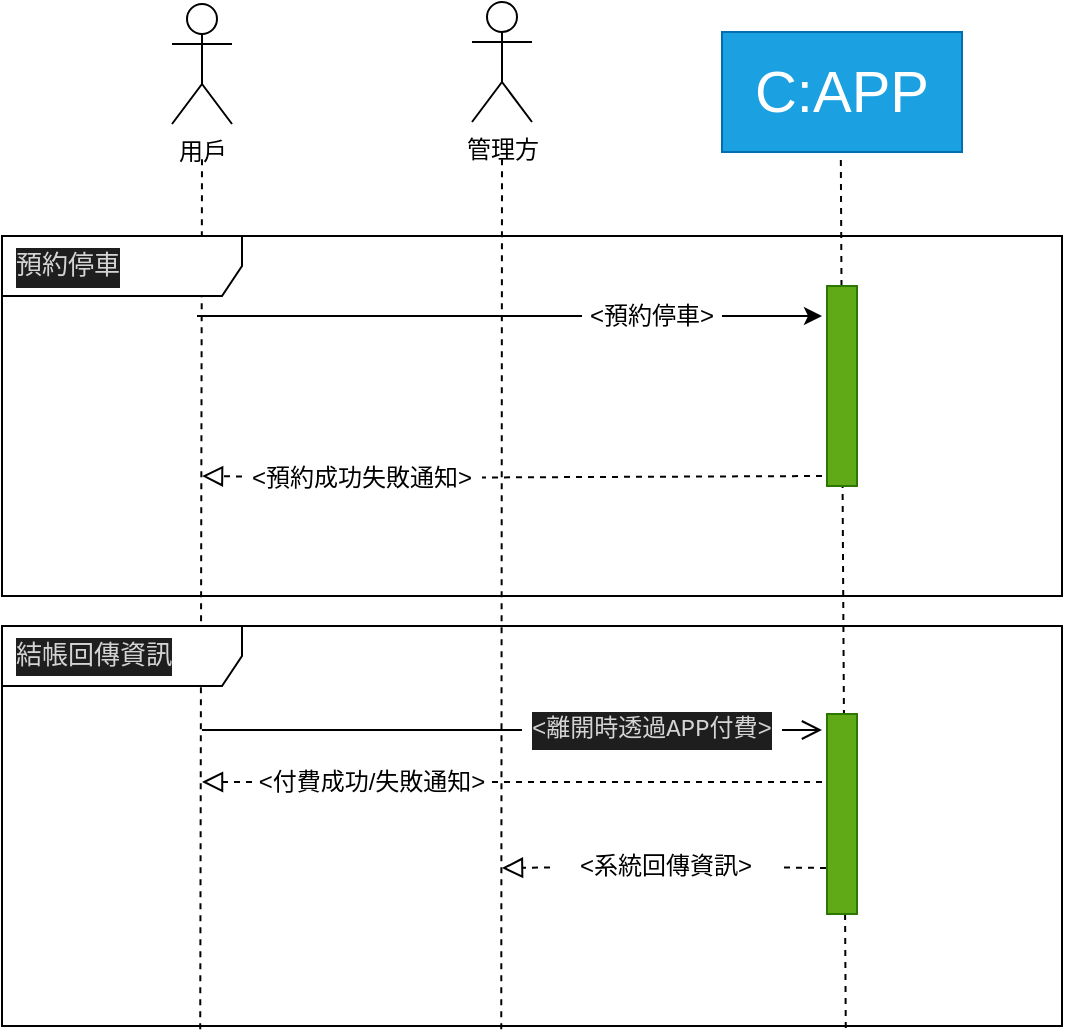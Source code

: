 <mxfile>
    <diagram id="dqAY-zV5HU2k5LdcvPs2" name="循序圖">
        <mxGraphModel dx="983" dy="466" grid="1" gridSize="10" guides="1" tooltips="1" connect="1" arrows="1" fold="1" page="1" pageScale="1" pageWidth="827" pageHeight="1169" math="0" shadow="0">
            <root>
                <mxCell id="0"/>
                <mxCell id="1" parent="0"/>
                <mxCell id="8" value="&lt;span style=&quot;font-size: 29px;&quot;&gt;C:APP&lt;/span&gt;" style="rounded=0;whiteSpace=wrap;html=1;fillColor=#1ba1e2;fontColor=#ffffff;strokeColor=#006EAF;" vertex="1" parent="1">
                    <mxGeometry x="530" y="188" width="120" height="60" as="geometry"/>
                </mxCell>
                <mxCell id="9" value="" style="endArrow=none;dashed=1;html=1;exitX=0.471;exitY=1.008;exitDx=0;exitDy=0;exitPerimeter=0;" edge="1" parent="1" source="44">
                    <mxGeometry width="50" height="50" relative="1" as="geometry">
                        <mxPoint x="420" y="910" as="sourcePoint"/>
                        <mxPoint x="420" y="250" as="targetPoint"/>
                    </mxGeometry>
                </mxCell>
                <mxCell id="10" value="" style="endArrow=none;dashed=1;html=1;startArrow=none;" edge="1" parent="1" source="15">
                    <mxGeometry width="50" height="50" relative="1" as="geometry">
                        <mxPoint x="589.41" y="850" as="sourcePoint"/>
                        <mxPoint x="589.41" y="250" as="targetPoint"/>
                    </mxGeometry>
                </mxCell>
                <mxCell id="11" value="" style="endArrow=classic;html=1;startArrow=none;" edge="1" parent="1" source="13">
                    <mxGeometry width="50" height="50" relative="1" as="geometry">
                        <mxPoint x="267.5" y="330" as="sourcePoint"/>
                        <mxPoint x="580" y="330" as="targetPoint"/>
                    </mxGeometry>
                </mxCell>
                <mxCell id="12" value="" style="endArrow=none;html=1;" edge="1" parent="1" target="13">
                    <mxGeometry width="50" height="50" relative="1" as="geometry">
                        <mxPoint x="267.5" y="330" as="sourcePoint"/>
                        <mxPoint x="587.5" y="330" as="targetPoint"/>
                    </mxGeometry>
                </mxCell>
                <mxCell id="13" value="&amp;lt;預約停車&amp;gt;" style="text;html=1;strokeColor=none;fillColor=none;align=center;verticalAlign=middle;whiteSpace=wrap;rounded=0;" vertex="1" parent="1">
                    <mxGeometry x="460" y="315" width="70" height="30" as="geometry"/>
                </mxCell>
                <mxCell id="14" value="" style="endArrow=none;dashed=1;html=1;exitX=0.796;exitY=1.005;exitDx=0;exitDy=0;exitPerimeter=0;" edge="1" parent="1" target="15" source="44">
                    <mxGeometry width="50" height="50" relative="1" as="geometry">
                        <mxPoint x="589" y="910" as="sourcePoint"/>
                        <mxPoint x="589.41" y="250" as="targetPoint"/>
                    </mxGeometry>
                </mxCell>
                <mxCell id="15" value="" style="rounded=0;whiteSpace=wrap;html=1;fontSize=29;fillColor=#60a917;fontColor=#ffffff;strokeColor=#2D7600;" vertex="1" parent="1">
                    <mxGeometry x="582.5" y="315" width="15" height="100" as="geometry"/>
                </mxCell>
                <mxCell id="16" value="" style="endArrow=none;dashed=1;html=1;exitX=0.187;exitY=1.008;exitDx=0;exitDy=0;exitPerimeter=0;" edge="1" parent="1" source="44">
                    <mxGeometry width="50" height="50" relative="1" as="geometry">
                        <mxPoint x="270" y="910" as="sourcePoint"/>
                        <mxPoint x="270.0" y="250" as="targetPoint"/>
                    </mxGeometry>
                </mxCell>
                <mxCell id="17" value="用戶" style="shape=umlActor;verticalLabelPosition=bottom;verticalAlign=top;html=1;outlineConnect=0;" vertex="1" parent="1">
                    <mxGeometry x="255" y="174" width="30" height="60" as="geometry"/>
                </mxCell>
                <mxCell id="18" value="管理方" style="shape=umlActor;verticalLabelPosition=bottom;verticalAlign=top;html=1;outlineConnect=0;" vertex="1" parent="1">
                    <mxGeometry x="405" y="173" width="30" height="60" as="geometry"/>
                </mxCell>
                <mxCell id="23" value="&lt;div style=&quot;color: rgb(212, 212, 212); background-color: rgb(30, 30, 30); font-family: Consolas, &amp;quot;Courier New&amp;quot;, monospace; line-height: 19px;&quot;&gt;&lt;font style=&quot;font-size: 13px;&quot;&gt;預約停車&lt;/font&gt;&lt;/div&gt;" style="shape=umlFrame;whiteSpace=wrap;html=1;width=120;height=30;boundedLbl=1;verticalAlign=middle;align=left;spacingLeft=5;" vertex="1" parent="1">
                    <mxGeometry x="170" y="290" width="530" height="180" as="geometry"/>
                </mxCell>
                <mxCell id="24" value="" style="endArrow=block;startArrow=none;endFill=0;startFill=0;endSize=8;html=1;verticalAlign=bottom;dashed=1;labelBackgroundColor=none;" edge="1" parent="1" source="26">
                    <mxGeometry width="160" relative="1" as="geometry">
                        <mxPoint x="580" y="410" as="sourcePoint"/>
                        <mxPoint x="270" y="410" as="targetPoint"/>
                    </mxGeometry>
                </mxCell>
                <mxCell id="25" value="" style="endArrow=none;startArrow=none;endFill=0;startFill=0;endSize=8;html=1;verticalAlign=bottom;dashed=1;labelBackgroundColor=none;" edge="1" parent="1" target="26">
                    <mxGeometry width="160" relative="1" as="geometry">
                        <mxPoint x="580" y="410" as="sourcePoint"/>
                        <mxPoint x="270" y="410" as="targetPoint"/>
                    </mxGeometry>
                </mxCell>
                <mxCell id="26" value="&amp;lt;預約成功失敗通知&amp;gt;" style="text;html=1;strokeColor=none;fillColor=none;align=center;verticalAlign=middle;whiteSpace=wrap;rounded=0;" vertex="1" parent="1">
                    <mxGeometry x="290" y="396" width="120" height="30" as="geometry"/>
                </mxCell>
                <mxCell id="30" value="" style="endArrow=open;startArrow=none;endFill=0;startFill=0;endSize=8;html=1;verticalAlign=bottom;labelBackgroundColor=none;strokeWidth=1;" edge="1" parent="1" source="33">
                    <mxGeometry width="160" relative="1" as="geometry">
                        <mxPoint x="270" y="537" as="sourcePoint"/>
                        <mxPoint x="580" y="537" as="targetPoint"/>
                    </mxGeometry>
                </mxCell>
                <mxCell id="31" value="" style="rounded=0;whiteSpace=wrap;html=1;fontSize=29;fillColor=#60a917;fontColor=#ffffff;strokeColor=#2D7600;" vertex="1" parent="1">
                    <mxGeometry x="582.5" y="529" width="15" height="100" as="geometry"/>
                </mxCell>
                <mxCell id="32" value="" style="endArrow=none;startArrow=none;endFill=0;startFill=0;endSize=8;html=1;verticalAlign=bottom;labelBackgroundColor=none;strokeWidth=1;" edge="1" parent="1" target="33">
                    <mxGeometry width="160" relative="1" as="geometry">
                        <mxPoint x="270" y="537" as="sourcePoint"/>
                        <mxPoint x="580" y="537" as="targetPoint"/>
                    </mxGeometry>
                </mxCell>
                <mxCell id="33" value="&lt;div style=&quot;color: rgb(212, 212, 212); background-color: rgb(30, 30, 30); font-family: Consolas, &amp;quot;Courier New&amp;quot;, monospace; line-height: 19px;&quot;&gt;&amp;lt;離開時透過APP付費&amp;gt;&lt;/div&gt;" style="text;html=1;strokeColor=none;fillColor=none;align=center;verticalAlign=middle;whiteSpace=wrap;rounded=0;" vertex="1" parent="1">
                    <mxGeometry x="430" y="522" width="130" height="30" as="geometry"/>
                </mxCell>
                <mxCell id="34" value="" style="endArrow=block;startArrow=none;endFill=0;startFill=0;endSize=8;html=1;verticalAlign=bottom;dashed=1;labelBackgroundColor=none;" edge="1" parent="1" source="36">
                    <mxGeometry width="160" relative="1" as="geometry">
                        <mxPoint x="580" y="563" as="sourcePoint"/>
                        <mxPoint x="270" y="563" as="targetPoint"/>
                    </mxGeometry>
                </mxCell>
                <mxCell id="35" value="" style="endArrow=none;startArrow=none;endFill=0;startFill=0;endSize=8;html=1;verticalAlign=bottom;dashed=1;labelBackgroundColor=none;" edge="1" parent="1" target="36">
                    <mxGeometry width="160" relative="1" as="geometry">
                        <mxPoint x="580" y="563" as="sourcePoint"/>
                        <mxPoint x="270" y="563" as="targetPoint"/>
                    </mxGeometry>
                </mxCell>
                <mxCell id="36" value="&amp;lt;付費成功/失敗通知&amp;gt;" style="text;html=1;strokeColor=none;fillColor=none;align=center;verticalAlign=middle;whiteSpace=wrap;rounded=0;glass=1;" vertex="1" parent="1">
                    <mxGeometry x="295" y="548" width="120" height="30" as="geometry"/>
                </mxCell>
                <mxCell id="41" value="" style="endArrow=block;startArrow=none;endFill=0;startFill=0;endSize=8;html=1;verticalAlign=bottom;dashed=1;labelBackgroundColor=none;" edge="1" parent="1" source="43">
                    <mxGeometry width="160" relative="1" as="geometry">
                        <mxPoint x="573" y="606" as="sourcePoint"/>
                        <mxPoint x="420" y="606" as="targetPoint"/>
                    </mxGeometry>
                </mxCell>
                <mxCell id="42" value="" style="endArrow=none;startArrow=none;endFill=0;startFill=0;endSize=8;html=1;verticalAlign=bottom;dashed=1;labelBackgroundColor=none;" edge="1" parent="1" target="43">
                    <mxGeometry width="160" relative="1" as="geometry">
                        <mxPoint x="582" y="606" as="sourcePoint"/>
                        <mxPoint x="272" y="606" as="targetPoint"/>
                    </mxGeometry>
                </mxCell>
                <mxCell id="43" value="&amp;lt;系統回傳資訊&amp;gt;" style="text;html=1;strokeColor=none;fillColor=none;align=center;verticalAlign=middle;whiteSpace=wrap;rounded=0;" vertex="1" parent="1">
                    <mxGeometry x="444" y="590" width="116" height="30" as="geometry"/>
                </mxCell>
                <mxCell id="44" value="&lt;font style=&quot;font-size: 13px;&quot;&gt;&lt;br&gt;&lt;/font&gt;&lt;div style=&quot;color: rgb(212, 212, 212); background-color: rgb(30, 30, 30); font-family: Consolas, &amp;quot;Courier New&amp;quot;, monospace; font-weight: normal; line-height: 19px; font-size: 13px;&quot;&gt;&lt;div style=&quot;text-align: center;&quot;&gt;&lt;span style=&quot;color: rgb(212, 212, 212);&quot;&gt;&lt;font style=&quot;font-size: 13px;&quot;&gt;結帳回傳資訊 &lt;/font&gt;&lt;/span&gt;&lt;/div&gt;&lt;/div&gt;&lt;div style=&quot;text-align: center; font-size: 13px;&quot;&gt;&lt;br&gt;&lt;/div&gt;" style="shape=umlFrame;whiteSpace=wrap;html=1;width=120;height=30;boundedLbl=1;verticalAlign=middle;align=left;spacingLeft=5;" vertex="1" parent="1">
                    <mxGeometry x="170" y="485" width="530" height="200" as="geometry"/>
                </mxCell>
            </root>
        </mxGraphModel>
    </diagram>
    <diagram id="DhSsVPTjkXT1rYPjCrlO" name="初步類別圖">
        <mxGraphModel dx="779" dy="370" grid="1" gridSize="10" guides="1" tooltips="1" connect="1" arrows="1" fold="1" page="1" pageScale="1" pageWidth="827" pageHeight="1169" math="0" shadow="0">
            <root>
                <mxCell id="0"/>
                <mxCell id="1" parent="0"/>
                <mxCell id="7s192u_UJHuXdqb-eY5M-13" value="客戶" style="swimlane;fontStyle=0;childLayout=stackLayout;horizontal=1;startSize=26;fillColor=none;horizontalStack=0;resizeParent=1;resizeParentMax=0;resizeLast=0;collapsible=1;marginBottom=0;glass=1;fontSize=12;verticalAlign=middle;" vertex="1" parent="1">
                    <mxGeometry x="80" y="120" width="140" height="130" as="geometry"/>
                </mxCell>
                <mxCell id="7s192u_UJHuXdqb-eY5M-14" value="姓名 " style="text;strokeColor=none;fillColor=none;align=left;verticalAlign=top;spacingLeft=4;spacingRight=4;overflow=hidden;rotatable=0;points=[[0,0.5],[1,0.5]];portConstraint=eastwest;glass=1;fontSize=12;" vertex="1" parent="7s192u_UJHuXdqb-eY5M-13">
                    <mxGeometry y="26" width="140" height="26" as="geometry"/>
                </mxCell>
                <mxCell id="7s192u_UJHuXdqb-eY5M-15" value="電話" style="text;strokeColor=none;fillColor=none;align=left;verticalAlign=top;spacingLeft=4;spacingRight=4;overflow=hidden;rotatable=0;points=[[0,0.5],[1,0.5]];portConstraint=eastwest;glass=1;fontSize=12;" vertex="1" parent="7s192u_UJHuXdqb-eY5M-13">
                    <mxGeometry y="52" width="140" height="26" as="geometry"/>
                </mxCell>
                <mxCell id="7s192u_UJHuXdqb-eY5M-16" value="車號" style="text;strokeColor=none;fillColor=none;align=left;verticalAlign=top;spacingLeft=4;spacingRight=4;overflow=hidden;rotatable=0;points=[[0,0.5],[1,0.5]];portConstraint=eastwest;glass=1;fontSize=12;" vertex="1" parent="7s192u_UJHuXdqb-eY5M-13">
                    <mxGeometry y="78" width="140" height="26" as="geometry"/>
                </mxCell>
                <mxCell id="7s192u_UJHuXdqb-eY5M-39" value="客戶編號" style="text;strokeColor=none;fillColor=none;align=left;verticalAlign=top;spacingLeft=4;spacingRight=4;overflow=hidden;rotatable=0;points=[[0,0.5],[1,0.5]];portConstraint=eastwest;glass=1;fontSize=12;" vertex="1" parent="7s192u_UJHuXdqb-eY5M-13">
                    <mxGeometry y="104" width="140" height="26" as="geometry"/>
                </mxCell>
                <mxCell id="7s192u_UJHuXdqb-eY5M-21" value="管理方" style="swimlane;fontStyle=0;childLayout=stackLayout;horizontal=1;startSize=26;fillColor=none;horizontalStack=0;resizeParent=1;resizeParentMax=0;resizeLast=0;collapsible=1;marginBottom=0;glass=1;fontSize=12;verticalAlign=middle;" vertex="1" parent="1">
                    <mxGeometry x="570" y="120" width="140" height="78" as="geometry"/>
                </mxCell>
                <mxCell id="7s192u_UJHuXdqb-eY5M-22" value="姓名 " style="text;strokeColor=none;fillColor=none;align=left;verticalAlign=top;spacingLeft=4;spacingRight=4;overflow=hidden;rotatable=0;points=[[0,0.5],[1,0.5]];portConstraint=eastwest;glass=1;fontSize=12;" vertex="1" parent="7s192u_UJHuXdqb-eY5M-21">
                    <mxGeometry y="26" width="140" height="26" as="geometry"/>
                </mxCell>
                <mxCell id="7s192u_UJHuXdqb-eY5M-23" value="電話" style="text;strokeColor=none;fillColor=none;align=left;verticalAlign=top;spacingLeft=4;spacingRight=4;overflow=hidden;rotatable=0;points=[[0,0.5],[1,0.5]];portConstraint=eastwest;glass=1;fontSize=12;" vertex="1" parent="7s192u_UJHuXdqb-eY5M-21">
                    <mxGeometry y="52" width="140" height="26" as="geometry"/>
                </mxCell>
                <mxCell id="7s192u_UJHuXdqb-eY5M-25" value="車格" style="swimlane;fontStyle=0;childLayout=stackLayout;horizontal=1;startSize=26;fillColor=none;horizontalStack=0;resizeParent=1;resizeParentMax=0;resizeLast=0;collapsible=1;marginBottom=0;glass=1;fontSize=12;verticalAlign=middle;" vertex="1" parent="1">
                    <mxGeometry x="320" y="127" width="140" height="78" as="geometry"/>
                </mxCell>
                <mxCell id="qq6aZb5KYPsGjctv1bHP-1" value="空位" style="text;strokeColor=none;fillColor=none;align=left;verticalAlign=top;spacingLeft=4;spacingRight=4;overflow=hidden;rotatable=0;points=[[0,0.5],[1,0.5]];portConstraint=eastwest;glass=1;fontSize=12;" vertex="1" parent="7s192u_UJHuXdqb-eY5M-25">
                    <mxGeometry y="26" width="140" height="26" as="geometry"/>
                </mxCell>
                <mxCell id="qq6aZb5KYPsGjctv1bHP-3" value="已佔用車格" style="text;strokeColor=none;fillColor=none;align=left;verticalAlign=top;spacingLeft=4;spacingRight=4;overflow=hidden;rotatable=0;points=[[0,0.5],[1,0.5]];portConstraint=eastwest;glass=1;fontSize=12;" vertex="1" parent="7s192u_UJHuXdqb-eY5M-25">
                    <mxGeometry y="52" width="140" height="26" as="geometry"/>
                </mxCell>
                <mxCell id="7s192u_UJHuXdqb-eY5M-32" value="" style="endArrow=none;html=1;fontSize=12;entryX=1.063;entryY=0.915;entryDx=0;entryDy=0;entryPerimeter=0;exitX=1.007;exitY=0.711;exitDx=0;exitDy=0;exitPerimeter=0;" edge="1" parent="1" target="7s192u_UJHuXdqb-eY5M-36">
                    <mxGeometry width="50" height="50" relative="1" as="geometry">
                        <mxPoint x="220.98" y="162.486" as="sourcePoint"/>
                        <mxPoint x="319.58" y="170.162" as="targetPoint"/>
                    </mxGeometry>
                </mxCell>
                <mxCell id="7s192u_UJHuXdqb-eY5M-34" value="" style="endArrow=none;html=1;fontSize=12;entryX=0;entryY=0.18;entryDx=0;entryDy=0;entryPerimeter=0;exitX=1.007;exitY=0.711;exitDx=0;exitDy=0;exitPerimeter=0;" edge="1" parent="1">
                    <mxGeometry width="50" height="50" relative="1" as="geometry">
                        <mxPoint x="460" y="158.656" as="sourcePoint"/>
                        <mxPoint x="570" y="159.34" as="targetPoint"/>
                    </mxGeometry>
                </mxCell>
                <mxCell id="7s192u_UJHuXdqb-eY5M-35" value="1" style="text;align=center;fontStyle=1;verticalAlign=middle;spacingLeft=3;spacingRight=3;strokeColor=none;rotatable=0;points=[[0,0.5],[1,0.5]];portConstraint=eastwest;glass=1;fontSize=12;" vertex="1" parent="1">
                    <mxGeometry x="220" y="140" width="16" height="26" as="geometry"/>
                </mxCell>
                <mxCell id="7s192u_UJHuXdqb-eY5M-36" value="1" style="text;align=center;fontStyle=1;verticalAlign=middle;spacingLeft=3;spacingRight=3;strokeColor=none;rotatable=0;points=[[0,0.5],[1,0.5]];portConstraint=eastwest;glass=1;fontSize=12;" vertex="1" parent="1">
                    <mxGeometry x="304" y="140" width="16" height="26" as="geometry"/>
                </mxCell>
                <mxCell id="7s192u_UJHuXdqb-eY5M-37" value="1" style="text;align=center;fontStyle=1;verticalAlign=middle;spacingLeft=3;spacingRight=3;strokeColor=none;rotatable=0;points=[[0,0.5],[1,0.5]];portConstraint=eastwest;glass=1;fontSize=12;" vertex="1" parent="1">
                    <mxGeometry x="554" y="140" width="16" height="26" as="geometry"/>
                </mxCell>
                <mxCell id="7s192u_UJHuXdqb-eY5M-38" value="*" style="text;align=center;fontStyle=1;verticalAlign=middle;spacingLeft=3;spacingRight=3;strokeColor=none;rotatable=0;points=[[0,0.5],[1,0.5]];portConstraint=eastwest;glass=1;fontSize=12;" vertex="1" parent="1">
                    <mxGeometry x="460" y="140" width="16" height="26" as="geometry"/>
                </mxCell>
            </root>
        </mxGraphModel>
    </diagram>
    <diagram id="le8JIax5LQ8WGu1coI1Y" name="合約圖">
        <mxGraphModel dx="779" dy="370" grid="1" gridSize="10" guides="1" tooltips="1" connect="1" arrows="1" fold="1" page="1" pageScale="1" pageWidth="827" pageHeight="1169" math="0" shadow="0">
            <root>
                <mxCell id="0"/>
                <mxCell id="1" parent="0"/>
                <mxCell id="obB1zzoYvzJ1vMG0y5Sv-1" value="合約1 : 預約停車" style="swimlane;fontStyle=0;childLayout=stackLayout;horizontal=1;startSize=26;fillColor=none;horizontalStack=0;resizeParent=1;resizeParentMax=0;resizeLast=0;collapsible=1;marginBottom=0;align=left;" vertex="1" parent="1">
                    <mxGeometry x="220" y="170" width="340" height="130" as="geometry"/>
                </mxCell>
                <mxCell id="obB1zzoYvzJ1vMG0y5Sv-2" value="操作 : 客戶透過APP預約停車" style="text;strokeColor=none;fillColor=none;align=left;verticalAlign=top;spacingLeft=4;spacingRight=4;overflow=hidden;rotatable=0;points=[[0,0.5],[1,0.5]];portConstraint=eastwest;" vertex="1" parent="obB1zzoYvzJ1vMG0y5Sv-1">
                    <mxGeometry y="26" width="340" height="26" as="geometry"/>
                </mxCell>
                <mxCell id="obB1zzoYvzJ1vMG0y5Sv-3" value="交互參照: 預約停車案例" style="text;strokeColor=none;fillColor=none;align=left;verticalAlign=top;spacingLeft=4;spacingRight=4;overflow=hidden;rotatable=0;points=[[0,0.5],[1,0.5]];portConstraint=eastwest;" vertex="1" parent="obB1zzoYvzJ1vMG0y5Sv-1">
                    <mxGeometry y="52" width="340" height="26" as="geometry"/>
                </mxCell>
                <mxCell id="obB1zzoYvzJ1vMG0y5Sv-4" value="前置條件: 客戶在app上須付費成為會員。" style="text;strokeColor=none;fillColor=none;align=left;verticalAlign=top;spacingLeft=4;spacingRight=4;overflow=hidden;rotatable=0;points=[[0,0.5],[1,0.5]];portConstraint=eastwest;" vertex="1" parent="obB1zzoYvzJ1vMG0y5Sv-1">
                    <mxGeometry y="78" width="340" height="26" as="geometry"/>
                </mxCell>
                <mxCell id="obB1zzoYvzJ1vMG0y5Sv-5" value="後置條件:  用戶可預約停車" style="text;strokeColor=none;fillColor=none;align=left;verticalAlign=top;spacingLeft=4;spacingRight=4;overflow=hidden;rotatable=0;points=[[0,0.5],[1,0.5]];portConstraint=eastwest;" vertex="1" parent="obB1zzoYvzJ1vMG0y5Sv-1">
                    <mxGeometry y="104" width="340" height="26" as="geometry"/>
                </mxCell>
                <mxCell id="obB1zzoYvzJ1vMG0y5Sv-6" value="合約2 : 結帳" style="swimlane;fontStyle=0;childLayout=stackLayout;horizontal=1;startSize=26;fillColor=none;horizontalStack=0;resizeParent=1;resizeParentMax=0;resizeLast=0;collapsible=1;marginBottom=0;align=left;" vertex="1" parent="1">
                    <mxGeometry x="220" y="320" width="340" height="130" as="geometry"/>
                </mxCell>
                <mxCell id="obB1zzoYvzJ1vMG0y5Sv-7" value="操作 : 客戶離開時透過APP結帳" style="text;strokeColor=none;fillColor=none;align=left;verticalAlign=top;spacingLeft=4;spacingRight=4;overflow=hidden;rotatable=0;points=[[0,0.5],[1,0.5]];portConstraint=eastwest;" vertex="1" parent="obB1zzoYvzJ1vMG0y5Sv-6">
                    <mxGeometry y="26" width="340" height="26" as="geometry"/>
                </mxCell>
                <mxCell id="obB1zzoYvzJ1vMG0y5Sv-8" value="交互參照: 結帳回傳資訊" style="text;strokeColor=none;fillColor=none;align=left;verticalAlign=top;spacingLeft=4;spacingRight=4;overflow=hidden;rotatable=0;points=[[0,0.5],[1,0.5]];portConstraint=eastwest;" vertex="1" parent="obB1zzoYvzJ1vMG0y5Sv-6">
                    <mxGeometry y="52" width="340" height="26" as="geometry"/>
                </mxCell>
                <mxCell id="obB1zzoYvzJ1vMG0y5Sv-9" value="前置條件: 用戶透過APP依照正確流程預約停車" style="text;strokeColor=none;fillColor=none;align=left;verticalAlign=top;spacingLeft=4;spacingRight=4;overflow=hidden;rotatable=0;points=[[0,0.5],[1,0.5]];portConstraint=eastwest;" vertex="1" parent="obB1zzoYvzJ1vMG0y5Sv-6">
                    <mxGeometry y="78" width="340" height="26" as="geometry"/>
                </mxCell>
                <mxCell id="obB1zzoYvzJ1vMG0y5Sv-10" value="後置條件: 系統發送完成結帳通知" style="text;strokeColor=none;fillColor=none;align=left;verticalAlign=top;spacingLeft=4;spacingRight=4;overflow=hidden;rotatable=0;points=[[0,0.5],[1,0.5]];portConstraint=eastwest;" vertex="1" parent="obB1zzoYvzJ1vMG0y5Sv-6">
                    <mxGeometry y="104" width="340" height="26" as="geometry"/>
                </mxCell>
                <mxCell id="obB1zzoYvzJ1vMG0y5Sv-11" value="合約3 : 回傳資訊" style="swimlane;fontStyle=0;childLayout=stackLayout;horizontal=1;startSize=26;fillColor=none;horizontalStack=0;resizeParent=1;resizeParentMax=0;resizeLast=0;collapsible=1;marginBottom=0;align=left;" vertex="1" parent="1">
                    <mxGeometry x="221" y="464" width="439" height="130" as="geometry"/>
                </mxCell>
                <mxCell id="obB1zzoYvzJ1vMG0y5Sv-12" value="操作 : 客戶離開後APP將資訊傳至管理方" style="text;strokeColor=none;fillColor=none;align=left;verticalAlign=top;spacingLeft=4;spacingRight=4;overflow=hidden;rotatable=0;points=[[0,0.5],[1,0.5]];portConstraint=eastwest;" vertex="1" parent="obB1zzoYvzJ1vMG0y5Sv-11">
                    <mxGeometry y="26" width="439" height="26" as="geometry"/>
                </mxCell>
                <mxCell id="obB1zzoYvzJ1vMG0y5Sv-13" value="交互參照: 結帳回傳資訊" style="text;strokeColor=none;fillColor=none;align=left;verticalAlign=top;spacingLeft=4;spacingRight=4;overflow=hidden;rotatable=0;points=[[0,0.5],[1,0.5]];portConstraint=eastwest;" vertex="1" parent="obB1zzoYvzJ1vMG0y5Sv-11">
                    <mxGeometry y="52" width="439" height="26" as="geometry"/>
                </mxCell>
                <mxCell id="obB1zzoYvzJ1vMG0y5Sv-14" value="前置條件: 用戶透過APP依照正確流程預約停車" style="text;strokeColor=none;fillColor=none;align=left;verticalAlign=top;spacingLeft=4;spacingRight=4;overflow=hidden;rotatable=0;points=[[0,0.5],[1,0.5]];portConstraint=eastwest;" vertex="1" parent="obB1zzoYvzJ1vMG0y5Sv-11">
                    <mxGeometry y="78" width="439" height="26" as="geometry"/>
                </mxCell>
                <mxCell id="obB1zzoYvzJ1vMG0y5Sv-15" value="後置條件: 系統生成停車場使用統計報表，包括停車位利用率、收入統計等資訊。" style="text;strokeColor=none;fillColor=none;align=left;verticalAlign=top;spacingLeft=4;spacingRight=4;overflow=hidden;rotatable=0;points=[[0,0.5],[1,0.5]];portConstraint=eastwest;" vertex="1" parent="obB1zzoYvzJ1vMG0y5Sv-11">
                    <mxGeometry y="104" width="439" height="26" as="geometry"/>
                </mxCell>
            </root>
        </mxGraphModel>
    </diagram>
    <diagram id="6WhTeAm0374mIFy7fDfA" name="類別圖">
        <mxGraphModel dx="942" dy="447" grid="1" gridSize="10" guides="1" tooltips="1" connect="1" arrows="1" fold="1" page="1" pageScale="1" pageWidth="827" pageHeight="1169" math="0" shadow="0">
            <root>
                <mxCell id="0"/>
                <mxCell id="1" parent="0"/>
                <mxCell id="5ZZ2z4XZ_ZAULzhFnn3m-21" value="客戶" style="swimlane;fontStyle=1;align=center;verticalAlign=top;childLayout=stackLayout;horizontal=1;startSize=26;horizontalStack=0;resizeParent=1;resizeParentMax=0;resizeLast=0;collapsible=1;marginBottom=0;glass=1;fontSize=12;" vertex="1" parent="1">
                    <mxGeometry x="60" y="310" width="160" height="190" as="geometry"/>
                </mxCell>
                <mxCell id="RGoGtnGTqs1duG3bFzpm-22" value="-姓名 " style="text;strokeColor=none;fillColor=none;align=left;verticalAlign=top;spacingLeft=4;spacingRight=4;overflow=hidden;rotatable=0;points=[[0,0.5],[1,0.5]];portConstraint=eastwest;glass=1;fontSize=12;" vertex="1" parent="5ZZ2z4XZ_ZAULzhFnn3m-21">
                    <mxGeometry y="26" width="160" height="26" as="geometry"/>
                </mxCell>
                <mxCell id="RGoGtnGTqs1duG3bFzpm-24" value="-車號" style="text;strokeColor=none;fillColor=none;align=left;verticalAlign=top;spacingLeft=4;spacingRight=4;overflow=hidden;rotatable=0;points=[[0,0.5],[1,0.5]];portConstraint=eastwest;glass=1;fontSize=12;" vertex="1" parent="5ZZ2z4XZ_ZAULzhFnn3m-21">
                    <mxGeometry y="52" width="160" height="26" as="geometry"/>
                </mxCell>
                <mxCell id="RGoGtnGTqs1duG3bFzpm-23" value="-電話" style="text;strokeColor=none;fillColor=none;align=left;verticalAlign=top;spacingLeft=4;spacingRight=4;overflow=hidden;rotatable=0;points=[[0,0.5],[1,0.5]];portConstraint=eastwest;glass=1;fontSize=12;" vertex="1" parent="5ZZ2z4XZ_ZAULzhFnn3m-21">
                    <mxGeometry y="78" width="160" height="26" as="geometry"/>
                </mxCell>
                <mxCell id="RGoGtnGTqs1duG3bFzpm-25" value="-客戶編號" style="text;strokeColor=none;fillColor=none;align=left;verticalAlign=top;spacingLeft=4;spacingRight=4;overflow=hidden;rotatable=0;points=[[0,0.5],[1,0.5]];portConstraint=eastwest;glass=1;fontSize=12;" vertex="1" parent="5ZZ2z4XZ_ZAULzhFnn3m-21">
                    <mxGeometry y="104" width="160" height="26" as="geometry"/>
                </mxCell>
                <mxCell id="5ZZ2z4XZ_ZAULzhFnn3m-23" value="" style="line;strokeWidth=1;fillColor=none;align=left;verticalAlign=middle;spacingTop=-1;spacingLeft=3;spacingRight=3;rotatable=0;labelPosition=right;points=[];portConstraint=eastwest;strokeColor=inherit;glass=1;fontSize=12;" vertex="1" parent="5ZZ2z4XZ_ZAULzhFnn3m-21">
                    <mxGeometry y="130" width="160" height="8" as="geometry"/>
                </mxCell>
                <mxCell id="5ZZ2z4XZ_ZAULzhFnn3m-24" value="- 預約停車" style="text;strokeColor=none;fillColor=none;align=left;verticalAlign=top;spacingLeft=4;spacingRight=4;overflow=hidden;rotatable=0;points=[[0,0.5],[1,0.5]];portConstraint=eastwest;glass=1;fontSize=12;" vertex="1" parent="5ZZ2z4XZ_ZAULzhFnn3m-21">
                    <mxGeometry y="138" width="160" height="26" as="geometry"/>
                </mxCell>
                <mxCell id="25YsGDhFP0TzUM3ukrcU-1" value="- 結帳" style="text;strokeColor=none;fillColor=none;align=left;verticalAlign=top;spacingLeft=4;spacingRight=4;overflow=hidden;rotatable=0;points=[[0,0.5],[1,0.5]];portConstraint=eastwest;glass=1;fontSize=12;" vertex="1" parent="5ZZ2z4XZ_ZAULzhFnn3m-21">
                    <mxGeometry y="164" width="160" height="26" as="geometry"/>
                </mxCell>
                <mxCell id="RGoGtnGTqs1duG3bFzpm-26" value="車格" style="swimlane;fontStyle=1;align=center;verticalAlign=top;childLayout=stackLayout;horizontal=1;startSize=26;horizontalStack=0;resizeParent=1;resizeParentMax=0;resizeLast=0;collapsible=1;marginBottom=0;glass=1;fontSize=12;" vertex="1" parent="1">
                    <mxGeometry x="320" y="320" width="160" height="112" as="geometry"/>
                </mxCell>
                <mxCell id="RGoGtnGTqs1duG3bFzpm-30" value="+空位" style="text;strokeColor=none;fillColor=none;align=left;verticalAlign=top;spacingLeft=4;spacingRight=4;overflow=hidden;rotatable=0;points=[[0,0.5],[1,0.5]];portConstraint=eastwest;glass=1;fontSize=12;" vertex="1" parent="RGoGtnGTqs1duG3bFzpm-26">
                    <mxGeometry y="26" width="160" height="26" as="geometry"/>
                </mxCell>
                <mxCell id="RGoGtnGTqs1duG3bFzpm-31" value="+已佔用車格" style="text;strokeColor=none;fillColor=none;align=left;verticalAlign=top;spacingLeft=4;spacingRight=4;overflow=hidden;rotatable=0;points=[[0,0.5],[1,0.5]];portConstraint=eastwest;glass=1;fontSize=12;" vertex="1" parent="RGoGtnGTqs1duG3bFzpm-26">
                    <mxGeometry y="52" width="160" height="26" as="geometry"/>
                </mxCell>
                <mxCell id="RGoGtnGTqs1duG3bFzpm-28" value="" style="line;strokeWidth=1;fillColor=none;align=left;verticalAlign=middle;spacingTop=-1;spacingLeft=3;spacingRight=3;rotatable=0;labelPosition=right;points=[];portConstraint=eastwest;strokeColor=inherit;glass=1;fontSize=12;" vertex="1" parent="RGoGtnGTqs1duG3bFzpm-26">
                    <mxGeometry y="78" width="160" height="8" as="geometry"/>
                </mxCell>
                <mxCell id="RGoGtnGTqs1duG3bFzpm-29" value="+ 顯示是否空位" style="text;strokeColor=none;fillColor=none;align=left;verticalAlign=top;spacingLeft=4;spacingRight=4;overflow=hidden;rotatable=0;points=[[0,0.5],[1,0.5]];portConstraint=eastwest;glass=1;fontSize=12;" vertex="1" parent="RGoGtnGTqs1duG3bFzpm-26">
                    <mxGeometry y="86" width="160" height="26" as="geometry"/>
                </mxCell>
                <mxCell id="RGoGtnGTqs1duG3bFzpm-32" value="管理方" style="swimlane;fontStyle=1;align=center;verticalAlign=top;childLayout=stackLayout;horizontal=1;startSize=26;horizontalStack=0;resizeParent=1;resizeParentMax=0;resizeLast=0;collapsible=1;marginBottom=0;glass=1;fontSize=12;" vertex="1" parent="1">
                    <mxGeometry x="590" y="320" width="160" height="112" as="geometry"/>
                </mxCell>
                <mxCell id="RGoGtnGTqs1duG3bFzpm-37" value="+姓名 " style="text;strokeColor=none;fillColor=none;align=left;verticalAlign=top;spacingLeft=4;spacingRight=4;overflow=hidden;rotatable=0;points=[[0,0.5],[1,0.5]];portConstraint=eastwest;glass=1;fontSize=12;" vertex="1" parent="RGoGtnGTqs1duG3bFzpm-32">
                    <mxGeometry y="26" width="160" height="26" as="geometry"/>
                </mxCell>
                <mxCell id="RGoGtnGTqs1duG3bFzpm-38" value="+電話" style="text;strokeColor=none;fillColor=none;align=left;verticalAlign=top;spacingLeft=4;spacingRight=4;overflow=hidden;rotatable=0;points=[[0,0.5],[1,0.5]];portConstraint=eastwest;glass=1;fontSize=12;" vertex="1" parent="RGoGtnGTqs1duG3bFzpm-32">
                    <mxGeometry y="52" width="160" height="26" as="geometry"/>
                </mxCell>
                <mxCell id="RGoGtnGTqs1duG3bFzpm-35" value="" style="line;strokeWidth=1;fillColor=none;align=left;verticalAlign=middle;spacingTop=-1;spacingLeft=3;spacingRight=3;rotatable=0;labelPosition=right;points=[];portConstraint=eastwest;strokeColor=inherit;glass=1;fontSize=12;" vertex="1" parent="RGoGtnGTqs1duG3bFzpm-32">
                    <mxGeometry y="78" width="160" height="8" as="geometry"/>
                </mxCell>
                <mxCell id="RGoGtnGTqs1duG3bFzpm-36" value="-管理停車場" style="text;strokeColor=none;fillColor=none;align=left;verticalAlign=top;spacingLeft=4;spacingRight=4;overflow=hidden;rotatable=0;points=[[0,0.5],[1,0.5]];portConstraint=eastwest;glass=1;fontSize=12;" vertex="1" parent="RGoGtnGTqs1duG3bFzpm-32">
                    <mxGeometry y="86" width="160" height="26" as="geometry"/>
                </mxCell>
                <mxCell id="rNKGu3aU4I2OLMZrrK5B-1" value="" style="endArrow=none;html=1;fontSize=12;entryX=1.063;entryY=0.915;entryDx=0;entryDy=0;entryPerimeter=0;exitX=1.007;exitY=0.711;exitDx=0;exitDy=0;exitPerimeter=0;" edge="1" parent="1" target="rNKGu3aU4I2OLMZrrK5B-3">
                    <mxGeometry width="50" height="50" relative="1" as="geometry">
                        <mxPoint x="220.98" y="375.486" as="sourcePoint"/>
                        <mxPoint x="319.58" y="383.162" as="targetPoint"/>
                    </mxGeometry>
                </mxCell>
                <mxCell id="rNKGu3aU4I2OLMZrrK5B-2" value="1" style="text;align=center;fontStyle=1;verticalAlign=middle;spacingLeft=3;spacingRight=3;strokeColor=none;rotatable=0;points=[[0,0.5],[1,0.5]];portConstraint=eastwest;glass=1;fontSize=12;" vertex="1" parent="1">
                    <mxGeometry x="220" y="353" width="16" height="26" as="geometry"/>
                </mxCell>
                <mxCell id="rNKGu3aU4I2OLMZrrK5B-3" value="1" style="text;align=center;fontStyle=1;verticalAlign=middle;spacingLeft=3;spacingRight=3;strokeColor=none;rotatable=0;points=[[0,0.5],[1,0.5]];portConstraint=eastwest;glass=1;fontSize=12;" vertex="1" parent="1">
                    <mxGeometry x="304" y="353" width="16" height="26" as="geometry"/>
                </mxCell>
                <mxCell id="rNKGu3aU4I2OLMZrrK5B-7" value="" style="endArrow=none;html=1;fontSize=12;entryX=0;entryY=0.18;entryDx=0;entryDy=0;entryPerimeter=0;exitX=1.007;exitY=0.711;exitDx=0;exitDy=0;exitPerimeter=0;" edge="1" parent="1">
                    <mxGeometry width="50" height="50" relative="1" as="geometry">
                        <mxPoint x="480" y="381.656" as="sourcePoint"/>
                        <mxPoint x="590" y="382.34" as="targetPoint"/>
                    </mxGeometry>
                </mxCell>
                <mxCell id="rNKGu3aU4I2OLMZrrK5B-8" value="1" style="text;align=center;fontStyle=1;verticalAlign=middle;spacingLeft=3;spacingRight=3;strokeColor=none;rotatable=0;points=[[0,0.5],[1,0.5]];portConstraint=eastwest;glass=1;fontSize=12;" vertex="1" parent="1">
                    <mxGeometry x="574" y="363" width="16" height="26" as="geometry"/>
                </mxCell>
                <mxCell id="rNKGu3aU4I2OLMZrrK5B-9" value="*" style="text;align=center;fontStyle=1;verticalAlign=middle;spacingLeft=3;spacingRight=3;strokeColor=none;rotatable=0;points=[[0,0.5],[1,0.5]];portConstraint=eastwest;glass=1;fontSize=12;" vertex="1" parent="1">
                    <mxGeometry x="480" y="363" width="16" height="26" as="geometry"/>
                </mxCell>
            </root>
        </mxGraphModel>
    </diagram>
    <diagram id="eL42ATuemiwCUNzm_peL" name="案例圖">
        <mxGraphModel dx="1130" dy="536" grid="1" gridSize="10" guides="1" tooltips="1" connect="1" arrows="1" fold="1" page="1" pageScale="1" pageWidth="827" pageHeight="1169" math="0" shadow="0">
            <root>
                <mxCell id="0"/>
                <mxCell id="1" parent="0"/>
                <mxCell id="Y17SnCTxUdv5inZgVzIO-1" value="用戶" style="shape=umlActor;verticalLabelPosition=bottom;verticalAlign=top;html=1;outlineConnect=0;glass=1;fontSize=12;" vertex="1" parent="1">
                    <mxGeometry x="190" y="250" width="30" height="65" as="geometry"/>
                </mxCell>
                <mxCell id="Y17SnCTxUdv5inZgVzIO-2" value="" style="rounded=0;whiteSpace=wrap;html=1;glass=1;fontSize=12;fillColor=none;" vertex="1" parent="1">
                    <mxGeometry x="280" y="110" width="170" height="450" as="geometry"/>
                </mxCell>
                <mxCell id="0UgaON4bzzfsFgPWbM14-2" value="管理方" style="shape=umlActor;verticalLabelPosition=bottom;verticalAlign=top;html=1;outlineConnect=0;glass=1;fontSize=12;" vertex="1" parent="1">
                    <mxGeometry x="482" y="255" width="30" height="60" as="geometry"/>
                </mxCell>
                <mxCell id="0UgaON4bzzfsFgPWbM14-3" value="停車系統" style="text;html=1;strokeColor=none;fillColor=none;align=center;verticalAlign=middle;whiteSpace=wrap;rounded=0;glass=1;fontSize=12;" vertex="1" parent="1">
                    <mxGeometry x="335" y="130" width="60" height="30" as="geometry"/>
                </mxCell>
                <mxCell id="0UgaON4bzzfsFgPWbM14-4" value="" style="ellipse;whiteSpace=wrap;html=1;glass=1;fontSize=12;fillColor=none;" vertex="1" parent="1">
                    <mxGeometry x="295" y="170" width="140" height="70" as="geometry"/>
                </mxCell>
                <mxCell id="0UgaON4bzzfsFgPWbM14-5" value="" style="ellipse;whiteSpace=wrap;html=1;glass=1;fontSize=12;fillColor=none;" vertex="1" parent="1">
                    <mxGeometry x="295" y="260" width="140" height="70" as="geometry"/>
                </mxCell>
                <mxCell id="0UgaON4bzzfsFgPWbM14-6" value="" style="ellipse;whiteSpace=wrap;html=1;glass=1;fontSize=12;fillColor=none;" vertex="1" parent="1">
                    <mxGeometry x="295" y="350" width="140" height="70" as="geometry"/>
                </mxCell>
                <mxCell id="0UgaON4bzzfsFgPWbM14-7" value="預約停車" style="text;html=1;strokeColor=none;fillColor=none;align=center;verticalAlign=middle;whiteSpace=wrap;rounded=0;glass=1;fontSize=12;" vertex="1" parent="1">
                    <mxGeometry x="335" y="190" width="60" height="30" as="geometry"/>
                </mxCell>
                <mxCell id="0UgaON4bzzfsFgPWbM14-8" value="回報資料" style="text;html=1;strokeColor=none;fillColor=none;align=center;verticalAlign=middle;whiteSpace=wrap;rounded=0;glass=1;fontSize=12;" vertex="1" parent="1">
                    <mxGeometry x="335" y="370" width="60" height="30" as="geometry"/>
                </mxCell>
                <mxCell id="0UgaON4bzzfsFgPWbM14-9" value="結帳付款" style="text;html=1;strokeColor=none;fillColor=none;align=center;verticalAlign=middle;whiteSpace=wrap;rounded=0;glass=1;fontSize=12;" vertex="1" parent="1">
                    <mxGeometry x="335" y="280" width="60" height="30" as="geometry"/>
                </mxCell>
                <mxCell id="0UgaON4bzzfsFgPWbM14-10" value="" style="ellipse;whiteSpace=wrap;html=1;glass=1;fontSize=12;fillColor=none;" vertex="1" parent="1">
                    <mxGeometry x="295" y="460" width="140" height="70" as="geometry"/>
                </mxCell>
                <mxCell id="0UgaON4bzzfsFgPWbM14-11" value="進出管理" style="text;html=1;strokeColor=none;fillColor=none;align=center;verticalAlign=middle;whiteSpace=wrap;rounded=0;glass=1;fontSize=12;" vertex="1" parent="1">
                    <mxGeometry x="335" y="480" width="60" height="30" as="geometry"/>
                </mxCell>
                <mxCell id="rMQmxIxomBFSPWtQqnO9-2" value="" style="endArrow=classic;html=1;fontSize=12;entryX=0;entryY=0.5;entryDx=0;entryDy=0;" edge="1" parent="1" target="0UgaON4bzzfsFgPWbM14-4">
                    <mxGeometry width="50" height="50" relative="1" as="geometry">
                        <mxPoint x="230" y="290" as="sourcePoint"/>
                        <mxPoint x="280" y="240" as="targetPoint"/>
                    </mxGeometry>
                </mxCell>
                <mxCell id="rMQmxIxomBFSPWtQqnO9-3" value="" style="endArrow=classic;html=1;fontSize=12;entryX=0;entryY=0.5;entryDx=0;entryDy=0;" edge="1" parent="1" target="0UgaON4bzzfsFgPWbM14-5">
                    <mxGeometry width="50" height="50" relative="1" as="geometry">
                        <mxPoint x="230" y="290" as="sourcePoint"/>
                        <mxPoint x="290" y="250" as="targetPoint"/>
                    </mxGeometry>
                </mxCell>
                <mxCell id="rMQmxIxomBFSPWtQqnO9-4" value="" style="endArrow=classic;html=1;fontSize=12;" edge="1" parent="1">
                    <mxGeometry width="50" height="50" relative="1" as="geometry">
                        <mxPoint x="435" y="380" as="sourcePoint"/>
                        <mxPoint x="480" y="280" as="targetPoint"/>
                    </mxGeometry>
                </mxCell>
                <mxCell id="rMQmxIxomBFSPWtQqnO9-5" value="" style="endArrow=classic;html=1;fontSize=12;entryX=1;entryY=0.5;entryDx=0;entryDy=0;exitX=0;exitY=0.333;exitDx=0;exitDy=0;exitPerimeter=0;" edge="1" parent="1" source="0UgaON4bzzfsFgPWbM14-2" target="0UgaON4bzzfsFgPWbM14-10">
                    <mxGeometry width="50" height="50" relative="1" as="geometry">
                        <mxPoint x="460" y="320" as="sourcePoint"/>
                        <mxPoint x="440" y="490" as="targetPoint"/>
                    </mxGeometry>
                </mxCell>
            </root>
        </mxGraphModel>
    </diagram>
</mxfile>